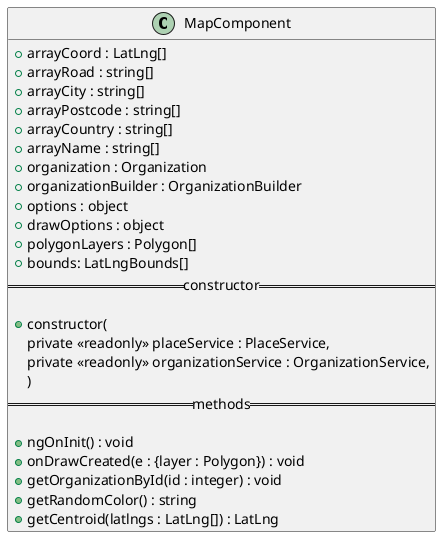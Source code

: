@startuml MapComponent diagram
class MapComponent {
  + arrayCoord : LatLng[]
  + arrayRoad : string[]
  + arrayCity : string[]
  + arrayPostcode : string[]
  + arrayCountry : string[]
  + arrayName : string[]
  + organization : Organization
  + organizationBuilder : OrganizationBuilder
  + options : object
  + drawOptions : object
  + polygonLayers : Polygon[]
  + bounds: LatLngBounds[]
  ==constructor==

  + constructor(
    private <<readonly>> placeService : PlaceService,
    private <<readonly>> organizationService : OrganizationService,
  )
  ==methods==

  + ngOnInit() : void
  + onDrawCreated(e : {layer : Polygon}) : void
  + getOrganizationById(id : integer) : void
  + getRandomColor() : string
  + getCentroid(latlngs : LatLng[]) : LatLng
}
@enduml
